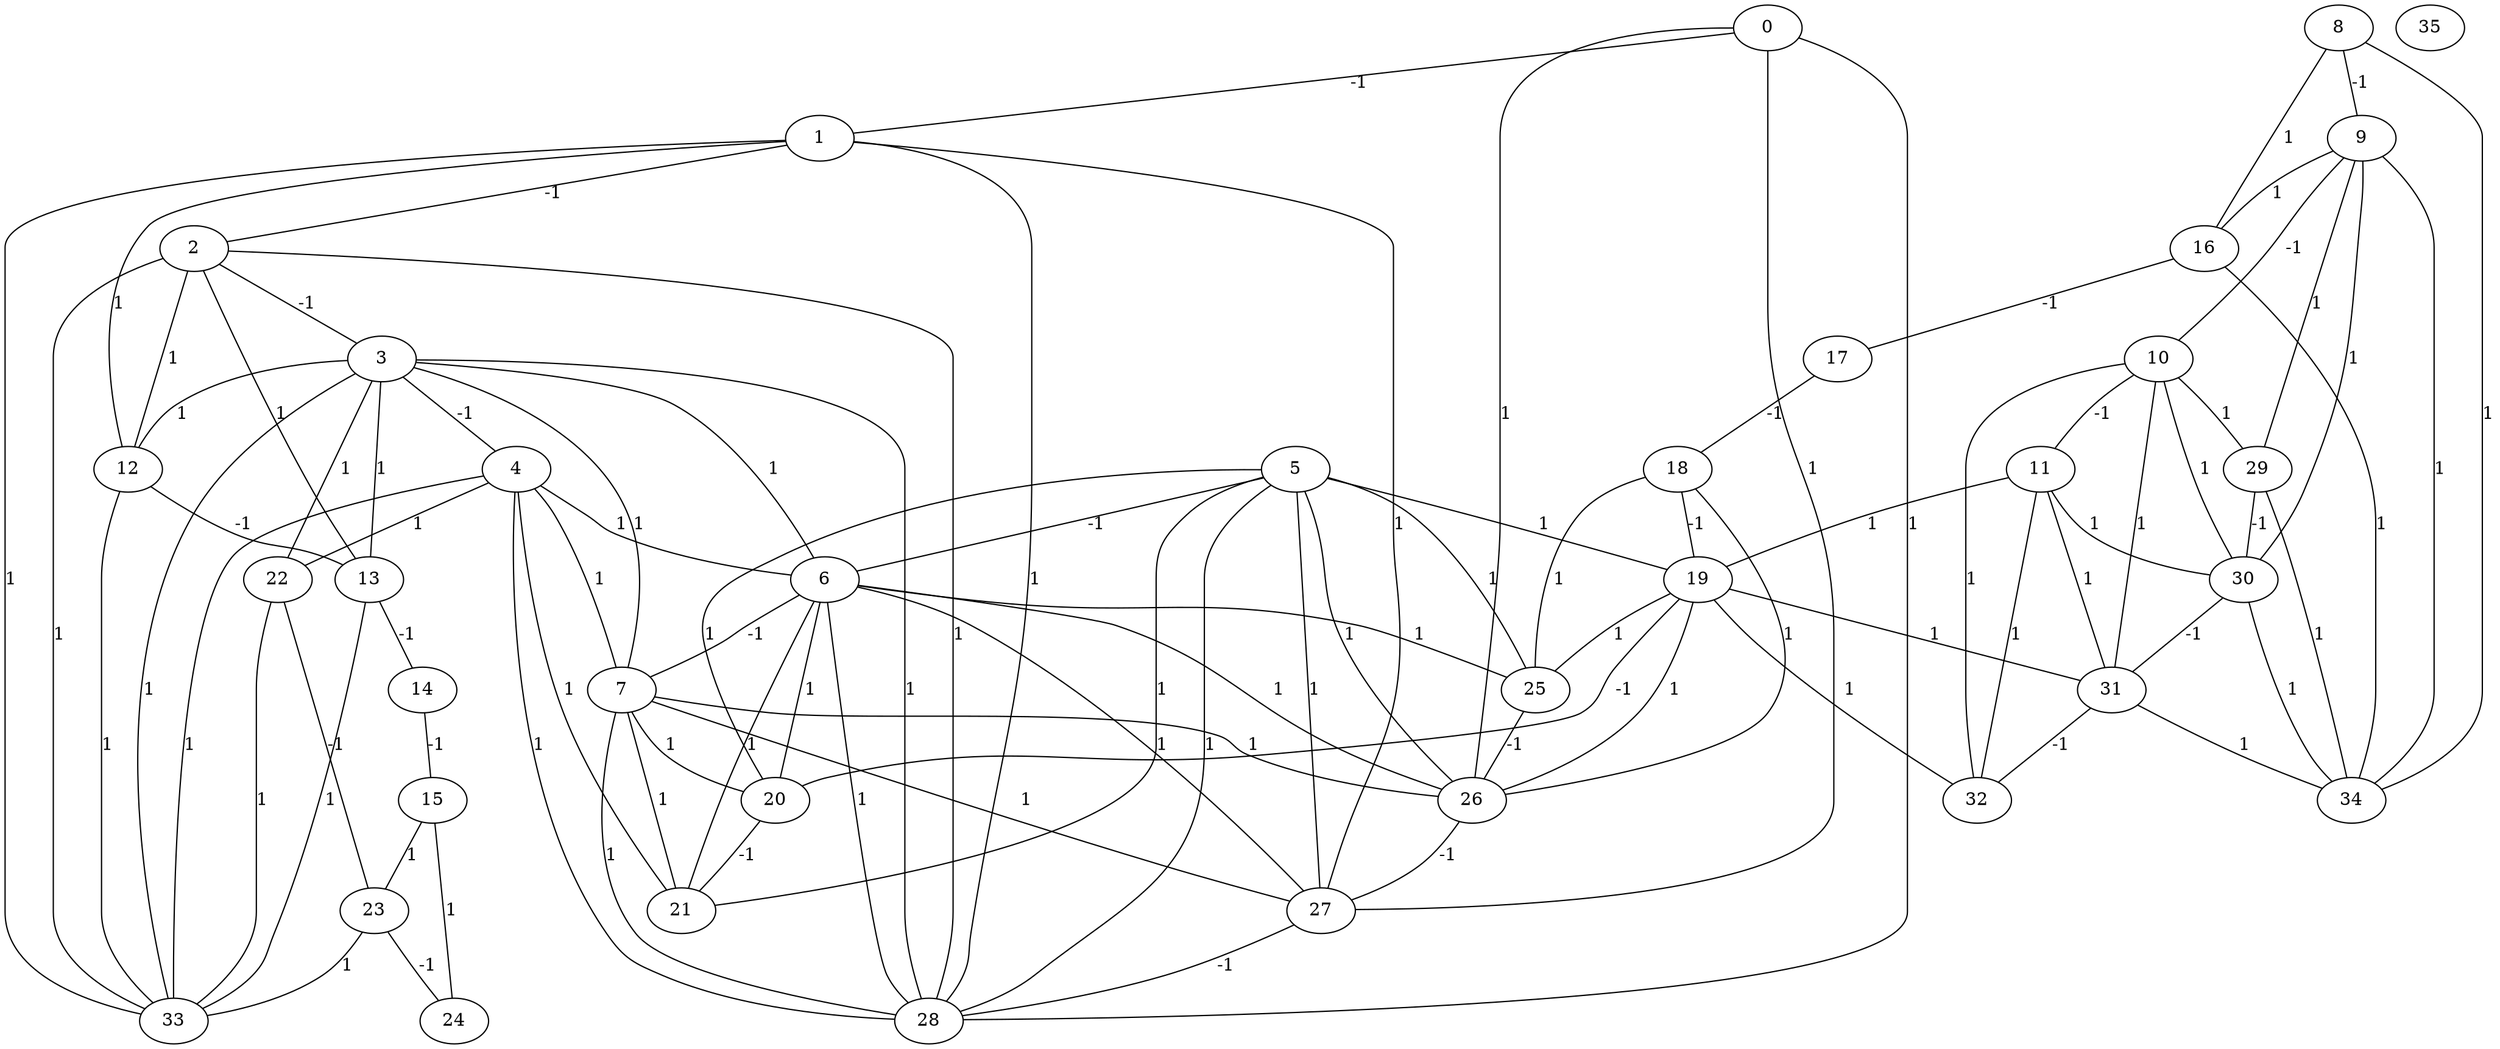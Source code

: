 graph G {
0 [label=0, node_id=0];
1 [label=1, node_id=1];
2 [label=2, node_id=2];
3 [label=3, node_id=3];
4 [label=4, node_id=4];
5 [label=5, node_id=5];
6 [label=6, node_id=6];
7 [label=7, node_id=7];
8 [label=8, node_id=8];
9 [label=9, node_id=9];
10 [label=10, node_id=10];
11 [label=11, node_id=11];
12 [label=12, node_id=12];
13 [label=13, node_id=13];
14 [label=14, node_id=14];
15 [label=15, node_id=15];
16 [label=16, node_id=16];
17 [label=17, node_id=17];
18 [label=18, node_id=18];
19 [label=19, node_id=19];
20 [label=20, node_id=20];
21 [label=21, node_id=21];
22 [label=22, node_id=22];
23 [label=23, node_id=23];
24 [label=24, node_id=24];
25 [label=25, node_id=25];
26 [label=26, node_id=26];
27 [label=27, node_id=27];
28 [label=28, node_id=28];
29 [label=29, node_id=29];
30 [label=30, node_id=30];
31 [label=31, node_id=31];
32 [label=32, node_id=32];
33 [label=33, node_id=33];
34 [label=34, node_id=34];
35 [label=35, node_id=35];
0--26  [label=1, weight=1];
0--27  [label=1, weight=1];
0--28  [label=1, weight=1];
1--12  [label=1, weight=1];
1--27  [label=1, weight=1];
1--28  [label=1, weight=1];
1--33  [label=1, weight=1];
2--12  [label=1, weight=1];
2--13  [label=1, weight=1];
2--28  [label=1, weight=1];
2--33  [label=1, weight=1];
3--6  [label=1, weight=1];
3--7  [label=1, weight=1];
3--12  [label=1, weight=1];
3--13  [label=1, weight=1];
3--22  [label=1, weight=1];
3--28  [label=1, weight=1];
3--33  [label=1, weight=1];
4--6  [label=1, weight=1];
4--7  [label=1, weight=1];
4--21  [label=1, weight=1];
4--22  [label=1, weight=1];
4--28  [label=1, weight=1];
4--33  [label=1, weight=1];
5--19  [label=1, weight=1];
5--20  [label=1, weight=1];
5--21  [label=1, weight=1];
5--25  [label=1, weight=1];
5--26  [label=1, weight=1];
5--27  [label=1, weight=1];
5--28  [label=1, weight=1];
6--20  [label=1, weight=1];
6--21  [label=1, weight=1];
6--25  [label=1, weight=1];
6--26  [label=1, weight=1];
6--27  [label=1, weight=1];
6--28  [label=1, weight=1];
7--20  [label=1, weight=1];
7--21  [label=1, weight=1];
7--26  [label=1, weight=1];
7--27  [label=1, weight=1];
7--28  [label=1, weight=1];
8--16  [label=1, weight=1];
8--34  [label=1, weight=1];
9--16  [label=1, weight=1];
9--29  [label=1, weight=1];
9--30  [label=1, weight=1];
9--34  [label=1, weight=1];
10--29  [label=1, weight=1];
10--30  [label=1, weight=1];
10--31  [label=1, weight=1];
10--32  [label=1, weight=1];
11--19  [label=1, weight=1];
11--30  [label=1, weight=1];
11--31  [label=1, weight=1];
11--32  [label=1, weight=1];
12--33  [label=1, weight=1];
13--33  [label=1, weight=1];
15--23  [label=1, weight=1];
15--24  [label=1, weight=1];
16--34  [label=1, weight=1];
18--25  [label=1, weight=1];
18--26  [label=1, weight=1];
19--25  [label=1, weight=1];
19--26  [label=1, weight=1];
19--31  [label=1, weight=1];
19--32  [label=1, weight=1];
22--33  [label=1, weight=1];
23--33  [label=1, weight=1];
29--34  [label=1, weight=1];
30--34  [label=1, weight=1];
31--34  [label=1, weight=1];
0--1  [label=-1, weight=-1];
1--2  [label=-1, weight=-1];
2--3  [label=-1, weight=-1];
3--4  [label=-1, weight=-1];
5--6  [label=-1, weight=-1];
6--7  [label=-1, weight=-1];
8--9  [label=-1, weight=-1];
9--10  [label=-1, weight=-1];
10--11  [label=-1, weight=-1];
12--13  [label=-1, weight=-1];
13--14  [label=-1, weight=-1];
14--15  [label=-1, weight=-1];
16--17  [label=-1, weight=-1];
17--18  [label=-1, weight=-1];
18--19  [label=-1, weight=-1];
19--20  [label=-1, weight=-1];
20--21  [label=-1, weight=-1];
22--23  [label=-1, weight=-1];
23--24  [label=-1, weight=-1];
25--26  [label=-1, weight=-1];
26--27  [label=-1, weight=-1];
27--28  [label=-1, weight=-1];
29--30  [label=-1, weight=-1];
30--31  [label=-1, weight=-1];
31--32  [label=-1, weight=-1];
}
